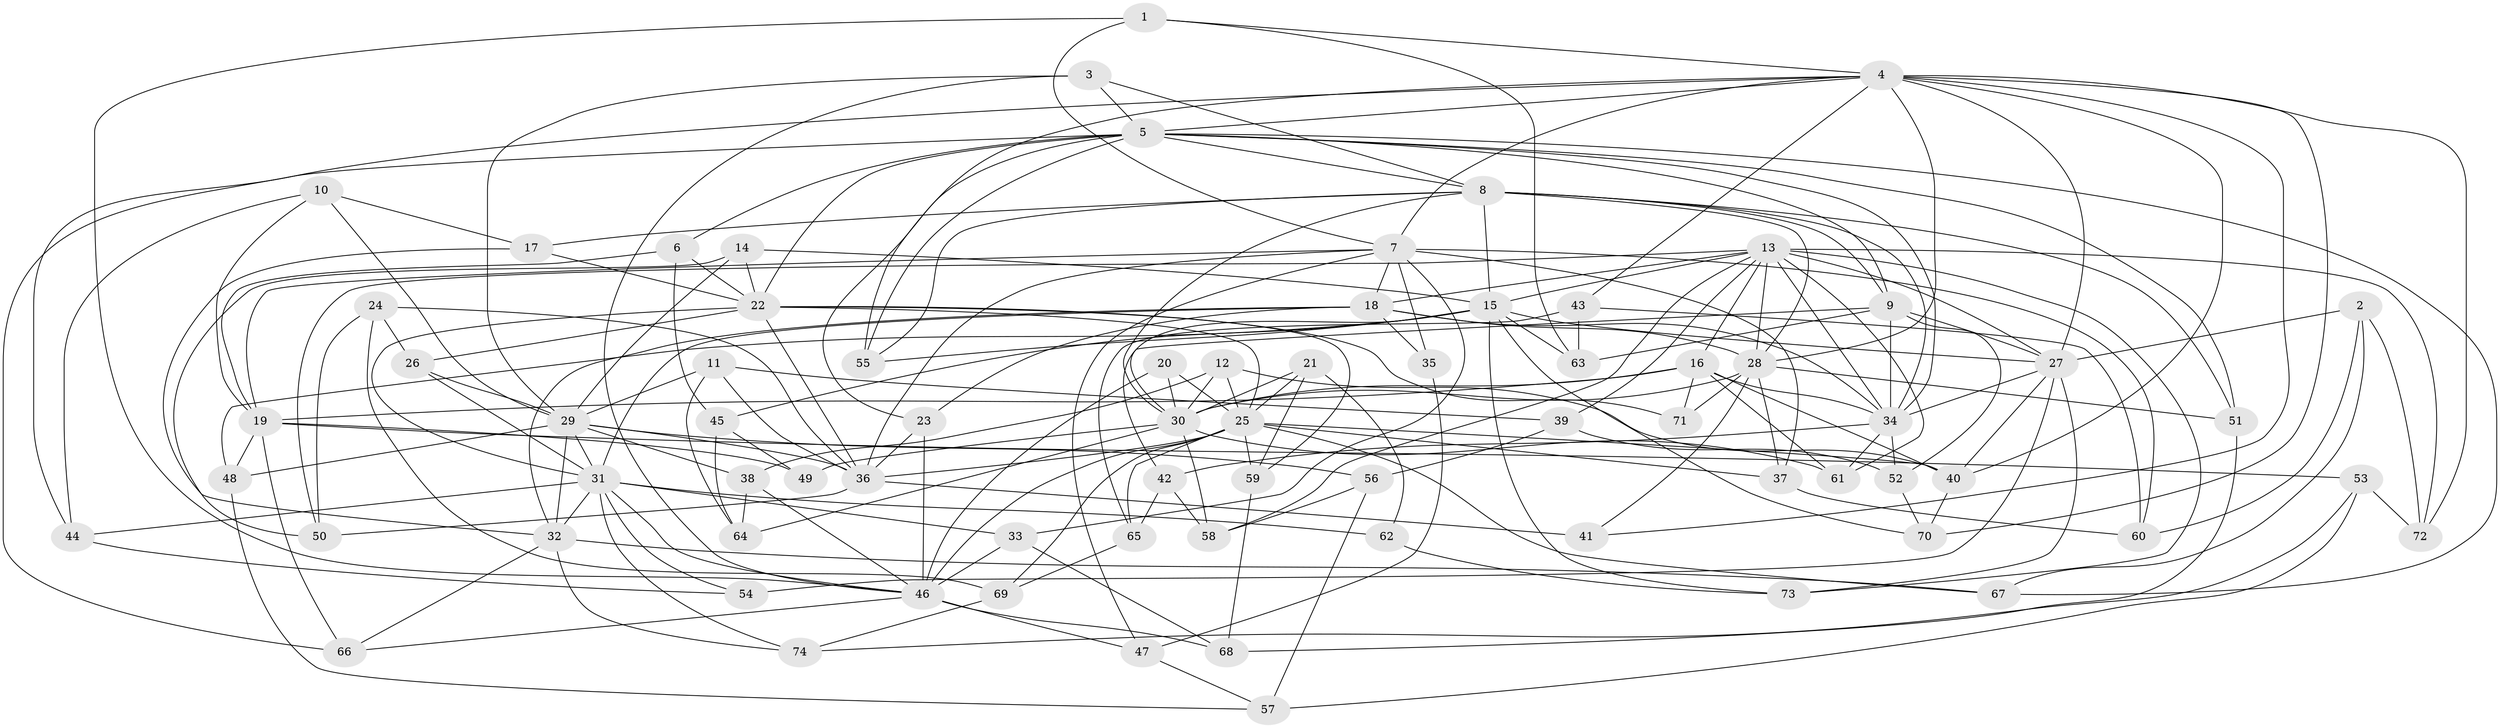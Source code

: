 // original degree distribution, {4: 1.0}
// Generated by graph-tools (version 1.1) at 2025/37/03/09/25 02:37:54]
// undirected, 74 vertices, 207 edges
graph export_dot {
graph [start="1"]
  node [color=gray90,style=filled];
  1;
  2;
  3;
  4;
  5;
  6;
  7;
  8;
  9;
  10;
  11;
  12;
  13;
  14;
  15;
  16;
  17;
  18;
  19;
  20;
  21;
  22;
  23;
  24;
  25;
  26;
  27;
  28;
  29;
  30;
  31;
  32;
  33;
  34;
  35;
  36;
  37;
  38;
  39;
  40;
  41;
  42;
  43;
  44;
  45;
  46;
  47;
  48;
  49;
  50;
  51;
  52;
  53;
  54;
  55;
  56;
  57;
  58;
  59;
  60;
  61;
  62;
  63;
  64;
  65;
  66;
  67;
  68;
  69;
  70;
  71;
  72;
  73;
  74;
  1 -- 4 [weight=1.0];
  1 -- 7 [weight=1.0];
  1 -- 46 [weight=1.0];
  1 -- 63 [weight=1.0];
  2 -- 27 [weight=1.0];
  2 -- 60 [weight=1.0];
  2 -- 67 [weight=1.0];
  2 -- 72 [weight=1.0];
  3 -- 5 [weight=1.0];
  3 -- 8 [weight=1.0];
  3 -- 29 [weight=1.0];
  3 -- 46 [weight=1.0];
  4 -- 5 [weight=1.0];
  4 -- 7 [weight=1.0];
  4 -- 27 [weight=1.0];
  4 -- 28 [weight=1.0];
  4 -- 40 [weight=1.0];
  4 -- 41 [weight=1.0];
  4 -- 43 [weight=1.0];
  4 -- 44 [weight=1.0];
  4 -- 55 [weight=1.0];
  4 -- 70 [weight=1.0];
  4 -- 72 [weight=1.0];
  5 -- 6 [weight=1.0];
  5 -- 8 [weight=1.0];
  5 -- 9 [weight=1.0];
  5 -- 22 [weight=1.0];
  5 -- 23 [weight=1.0];
  5 -- 34 [weight=1.0];
  5 -- 51 [weight=1.0];
  5 -- 55 [weight=1.0];
  5 -- 66 [weight=1.0];
  5 -- 67 [weight=1.0];
  6 -- 19 [weight=1.0];
  6 -- 22 [weight=1.0];
  6 -- 45 [weight=1.0];
  7 -- 18 [weight=1.0];
  7 -- 19 [weight=1.0];
  7 -- 33 [weight=1.0];
  7 -- 35 [weight=1.0];
  7 -- 36 [weight=1.0];
  7 -- 37 [weight=1.0];
  7 -- 47 [weight=1.0];
  7 -- 60 [weight=1.0];
  8 -- 9 [weight=1.0];
  8 -- 15 [weight=2.0];
  8 -- 17 [weight=1.0];
  8 -- 28 [weight=1.0];
  8 -- 30 [weight=2.0];
  8 -- 34 [weight=1.0];
  8 -- 51 [weight=1.0];
  8 -- 55 [weight=1.0];
  9 -- 27 [weight=1.0];
  9 -- 34 [weight=2.0];
  9 -- 42 [weight=1.0];
  9 -- 52 [weight=1.0];
  9 -- 63 [weight=1.0];
  10 -- 17 [weight=1.0];
  10 -- 19 [weight=1.0];
  10 -- 29 [weight=1.0];
  10 -- 44 [weight=1.0];
  11 -- 29 [weight=1.0];
  11 -- 36 [weight=1.0];
  11 -- 39 [weight=1.0];
  11 -- 64 [weight=1.0];
  12 -- 25 [weight=1.0];
  12 -- 30 [weight=1.0];
  12 -- 38 [weight=1.0];
  12 -- 40 [weight=1.0];
  13 -- 15 [weight=1.0];
  13 -- 16 [weight=1.0];
  13 -- 18 [weight=1.0];
  13 -- 27 [weight=1.0];
  13 -- 28 [weight=1.0];
  13 -- 34 [weight=1.0];
  13 -- 39 [weight=1.0];
  13 -- 50 [weight=1.0];
  13 -- 58 [weight=1.0];
  13 -- 61 [weight=1.0];
  13 -- 72 [weight=1.0];
  13 -- 73 [weight=1.0];
  14 -- 15 [weight=1.0];
  14 -- 22 [weight=1.0];
  14 -- 29 [weight=1.0];
  14 -- 50 [weight=1.0];
  15 -- 27 [weight=1.0];
  15 -- 30 [weight=1.0];
  15 -- 45 [weight=1.0];
  15 -- 48 [weight=1.0];
  15 -- 55 [weight=1.0];
  15 -- 63 [weight=1.0];
  15 -- 70 [weight=1.0];
  15 -- 73 [weight=1.0];
  16 -- 19 [weight=2.0];
  16 -- 30 [weight=1.0];
  16 -- 34 [weight=1.0];
  16 -- 40 [weight=1.0];
  16 -- 61 [weight=1.0];
  16 -- 71 [weight=1.0];
  17 -- 22 [weight=1.0];
  17 -- 32 [weight=1.0];
  18 -- 23 [weight=1.0];
  18 -- 28 [weight=1.0];
  18 -- 31 [weight=1.0];
  18 -- 32 [weight=1.0];
  18 -- 34 [weight=2.0];
  18 -- 35 [weight=2.0];
  19 -- 48 [weight=1.0];
  19 -- 49 [weight=2.0];
  19 -- 53 [weight=1.0];
  19 -- 66 [weight=1.0];
  20 -- 25 [weight=1.0];
  20 -- 30 [weight=1.0];
  20 -- 46 [weight=2.0];
  21 -- 25 [weight=1.0];
  21 -- 30 [weight=1.0];
  21 -- 59 [weight=1.0];
  21 -- 62 [weight=1.0];
  22 -- 25 [weight=1.0];
  22 -- 26 [weight=1.0];
  22 -- 31 [weight=1.0];
  22 -- 36 [weight=1.0];
  22 -- 59 [weight=1.0];
  22 -- 71 [weight=1.0];
  23 -- 36 [weight=1.0];
  23 -- 46 [weight=1.0];
  24 -- 26 [weight=1.0];
  24 -- 36 [weight=1.0];
  24 -- 50 [weight=1.0];
  24 -- 69 [weight=1.0];
  25 -- 36 [weight=1.0];
  25 -- 37 [weight=1.0];
  25 -- 40 [weight=1.0];
  25 -- 46 [weight=1.0];
  25 -- 59 [weight=1.0];
  25 -- 65 [weight=1.0];
  25 -- 67 [weight=1.0];
  25 -- 69 [weight=1.0];
  26 -- 29 [weight=1.0];
  26 -- 31 [weight=1.0];
  27 -- 34 [weight=1.0];
  27 -- 40 [weight=1.0];
  27 -- 54 [weight=2.0];
  27 -- 73 [weight=1.0];
  28 -- 30 [weight=1.0];
  28 -- 37 [weight=1.0];
  28 -- 41 [weight=1.0];
  28 -- 51 [weight=1.0];
  28 -- 71 [weight=2.0];
  29 -- 31 [weight=1.0];
  29 -- 32 [weight=2.0];
  29 -- 36 [weight=1.0];
  29 -- 38 [weight=1.0];
  29 -- 48 [weight=1.0];
  29 -- 56 [weight=1.0];
  30 -- 49 [weight=1.0];
  30 -- 58 [weight=1.0];
  30 -- 61 [weight=1.0];
  30 -- 64 [weight=1.0];
  31 -- 32 [weight=1.0];
  31 -- 33 [weight=1.0];
  31 -- 44 [weight=1.0];
  31 -- 46 [weight=1.0];
  31 -- 54 [weight=1.0];
  31 -- 62 [weight=2.0];
  31 -- 74 [weight=1.0];
  32 -- 66 [weight=1.0];
  32 -- 67 [weight=1.0];
  32 -- 74 [weight=1.0];
  33 -- 46 [weight=1.0];
  33 -- 68 [weight=1.0];
  34 -- 42 [weight=1.0];
  34 -- 52 [weight=1.0];
  34 -- 61 [weight=1.0];
  35 -- 47 [weight=1.0];
  36 -- 41 [weight=2.0];
  36 -- 50 [weight=1.0];
  37 -- 60 [weight=1.0];
  38 -- 46 [weight=1.0];
  38 -- 64 [weight=1.0];
  39 -- 52 [weight=1.0];
  39 -- 56 [weight=1.0];
  40 -- 70 [weight=1.0];
  42 -- 58 [weight=1.0];
  42 -- 65 [weight=1.0];
  43 -- 60 [weight=1.0];
  43 -- 63 [weight=1.0];
  43 -- 65 [weight=1.0];
  44 -- 54 [weight=1.0];
  45 -- 49 [weight=1.0];
  45 -- 64 [weight=1.0];
  46 -- 47 [weight=1.0];
  46 -- 66 [weight=1.0];
  46 -- 68 [weight=1.0];
  47 -- 57 [weight=1.0];
  48 -- 57 [weight=1.0];
  51 -- 68 [weight=1.0];
  52 -- 70 [weight=1.0];
  53 -- 57 [weight=1.0];
  53 -- 72 [weight=1.0];
  53 -- 74 [weight=1.0];
  56 -- 57 [weight=1.0];
  56 -- 58 [weight=1.0];
  59 -- 68 [weight=1.0];
  62 -- 73 [weight=1.0];
  65 -- 69 [weight=1.0];
  69 -- 74 [weight=1.0];
}
